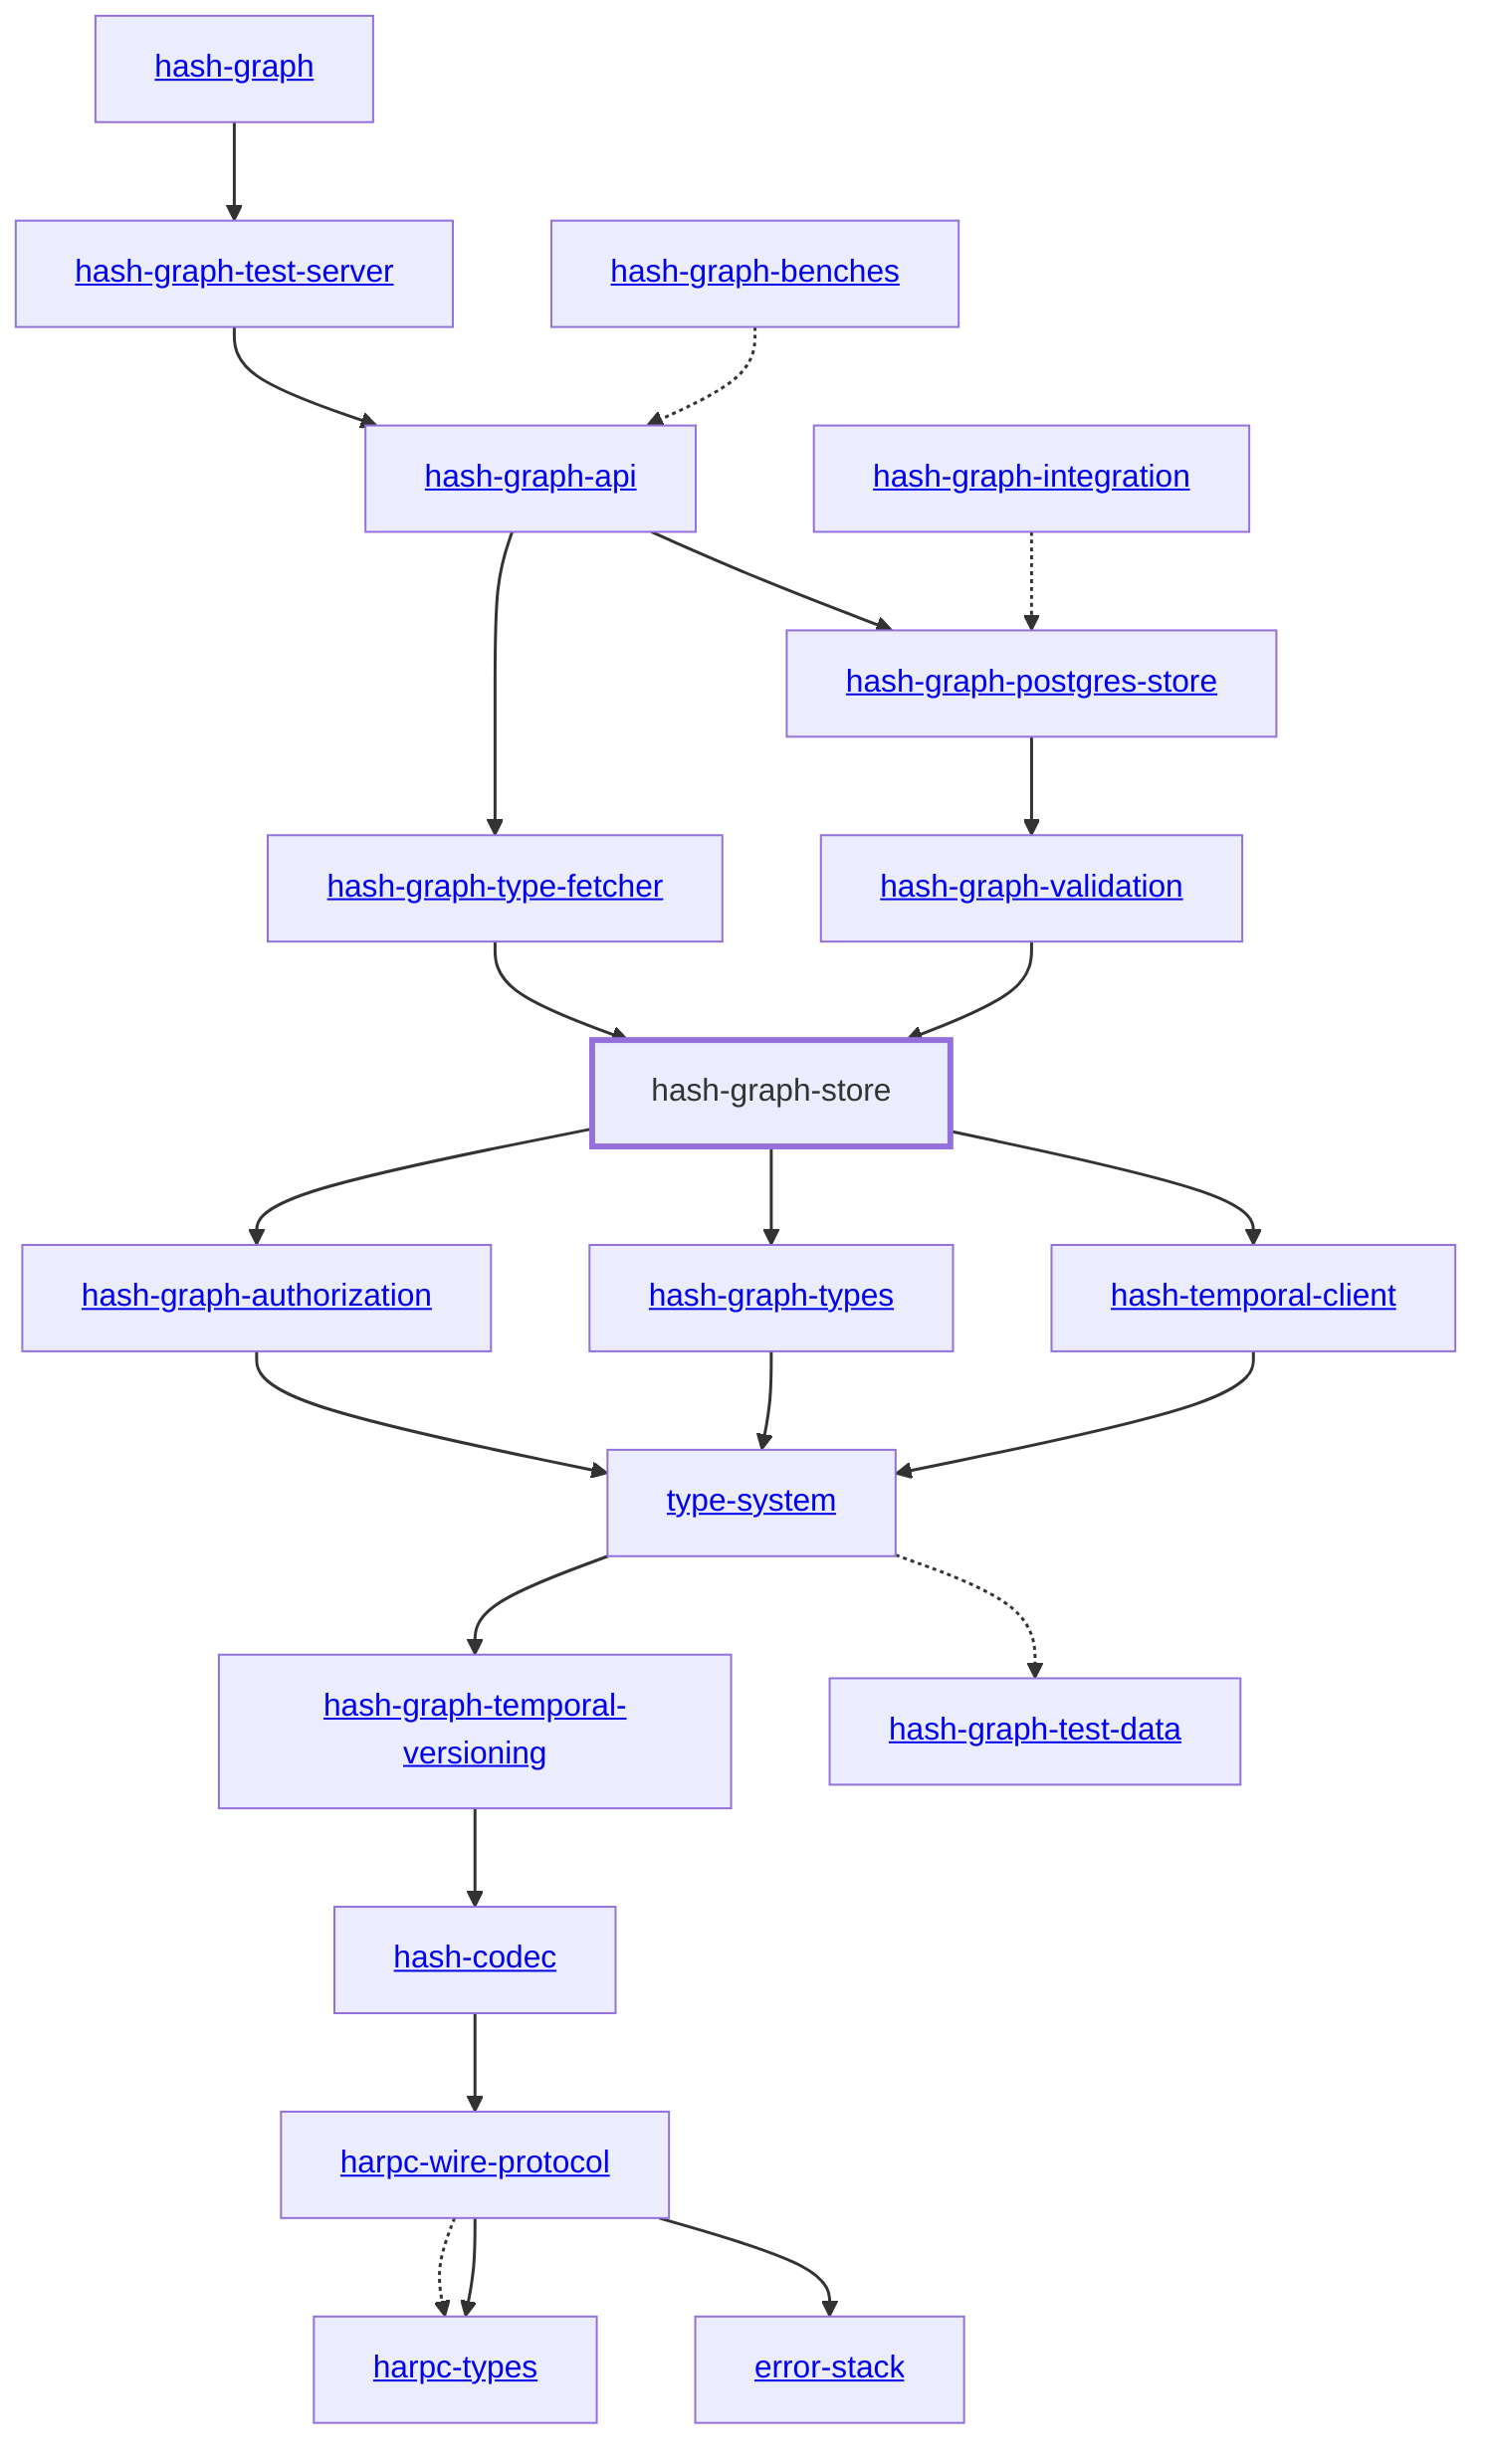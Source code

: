 graph TD
    linkStyle default stroke-width:1.5px
    classDef default stroke-width:1px
    classDef root stroke-width:3px
    classDef dev stroke-width:1px
    classDef build stroke-width:1px
    %% Legend
    %% --> : Normal dependency
    %% -.-> : Dev dependency
    %% ---> : Build dependency
    0[<a href="../hash_graph">hash-graph</a>]
    1[<a href="../type_system">type-system</a>]
    2[<a href="../hash_codec">hash-codec</a>]
    3[<a href="../hash_graph_api">hash-graph-api</a>]
    4[<a href="../hash_graph_authorization">hash-graph-authorization</a>]
    5[<a href="../hash_graph_postgres_store">hash-graph-postgres-store</a>]
    6[hash-graph-store]
    class 6 root
    7[<a href="../hash_graph_temporal_versioning">hash-graph-temporal-versioning</a>]
    8[<a href="../hash_graph_test_server">hash-graph-test-server</a>]
    9[<a href="../hash_graph_type_fetcher">hash-graph-type-fetcher</a>]
    10[<a href="../hash_graph_types">hash-graph-types</a>]
    11[<a href="../hash_graph_validation">hash-graph-validation</a>]
    12[<a href="../harpc_types">harpc-types</a>]
    13[<a href="../harpc_wire_protocol">harpc-wire-protocol</a>]
    14[<a href="../hash_temporal_client">hash-temporal-client</a>]
    15[<a href="../error_stack">error-stack</a>]
    16[<a href="../hash_graph_benches">hash-graph-benches</a>]
    17[<a href="../hash_graph_integration">hash-graph-integration</a>]
    18[<a href="../hash_graph_test_data">hash-graph-test-data</a>]
    0 --> 8
    1 --> 7
    1 -.-> 18
    2 --> 13
    3 --> 5
    3 --> 9
    4 --> 1
    5 --> 11
    6 --> 4
    6 --> 10
    6 --> 14
    7 --> 2
    8 --> 3
    9 --> 6
    10 --> 1
    11 --> 6
    13 -.-> 12
    13 --> 12
    13 --> 15
    14 --> 1
    16 -.-> 3
    17 -.-> 5
